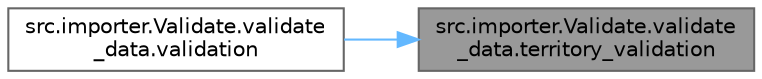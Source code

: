 digraph "src.importer.Validate.validate_data.territory_validation"
{
 // LATEX_PDF_SIZE
  bgcolor="transparent";
  edge [fontname=Helvetica,fontsize=10,labelfontname=Helvetica,labelfontsize=10];
  node [fontname=Helvetica,fontsize=10,shape=box,height=0.2,width=0.4];
  rankdir="RL";
  Node1 [id="Node000001",label="src.importer.Validate.validate\l_data.territory_validation",height=0.2,width=0.4,color="gray40", fillcolor="grey60", style="filled", fontcolor="black",tooltip=" "];
  Node1 -> Node2 [id="edge1_Node000001_Node000002",dir="back",color="steelblue1",style="solid",tooltip=" "];
  Node2 [id="Node000002",label="src.importer.Validate.validate\l_data.validation",height=0.2,width=0.4,color="grey40", fillcolor="white", style="filled",URL="$classsrc_1_1importer_1_1_validate_1_1validate__data.html#a0762c0d5f249d24f8ad52417c404dfdd",tooltip=" "];
}
